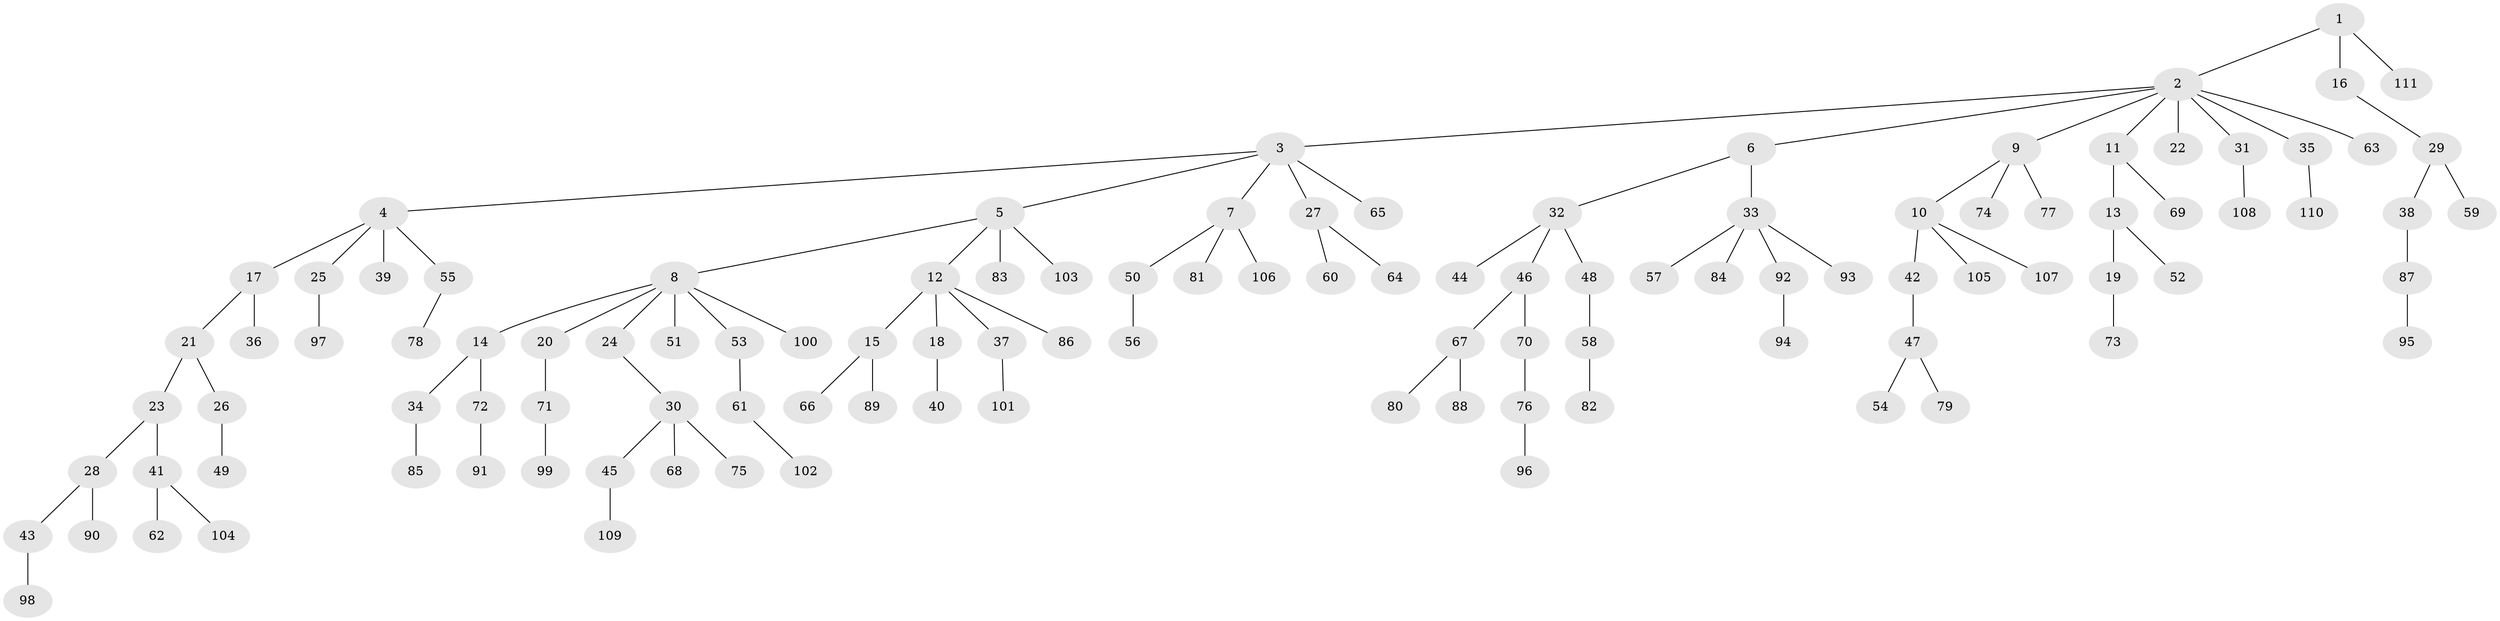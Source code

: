 // coarse degree distribution, {2: 0.1527777777777778, 11: 0.013888888888888888, 7: 0.027777777777777776, 4: 0.09722222222222222, 5: 0.027777777777777776, 3: 0.05555555555555555, 1: 0.625}
// Generated by graph-tools (version 1.1) at 2025/42/03/06/25 10:42:03]
// undirected, 111 vertices, 110 edges
graph export_dot {
graph [start="1"]
  node [color=gray90,style=filled];
  1;
  2;
  3;
  4;
  5;
  6;
  7;
  8;
  9;
  10;
  11;
  12;
  13;
  14;
  15;
  16;
  17;
  18;
  19;
  20;
  21;
  22;
  23;
  24;
  25;
  26;
  27;
  28;
  29;
  30;
  31;
  32;
  33;
  34;
  35;
  36;
  37;
  38;
  39;
  40;
  41;
  42;
  43;
  44;
  45;
  46;
  47;
  48;
  49;
  50;
  51;
  52;
  53;
  54;
  55;
  56;
  57;
  58;
  59;
  60;
  61;
  62;
  63;
  64;
  65;
  66;
  67;
  68;
  69;
  70;
  71;
  72;
  73;
  74;
  75;
  76;
  77;
  78;
  79;
  80;
  81;
  82;
  83;
  84;
  85;
  86;
  87;
  88;
  89;
  90;
  91;
  92;
  93;
  94;
  95;
  96;
  97;
  98;
  99;
  100;
  101;
  102;
  103;
  104;
  105;
  106;
  107;
  108;
  109;
  110;
  111;
  1 -- 2;
  1 -- 16;
  1 -- 111;
  2 -- 3;
  2 -- 6;
  2 -- 9;
  2 -- 11;
  2 -- 22;
  2 -- 31;
  2 -- 35;
  2 -- 63;
  3 -- 4;
  3 -- 5;
  3 -- 7;
  3 -- 27;
  3 -- 65;
  4 -- 17;
  4 -- 25;
  4 -- 39;
  4 -- 55;
  5 -- 8;
  5 -- 12;
  5 -- 83;
  5 -- 103;
  6 -- 32;
  6 -- 33;
  7 -- 50;
  7 -- 81;
  7 -- 106;
  8 -- 14;
  8 -- 20;
  8 -- 24;
  8 -- 51;
  8 -- 53;
  8 -- 100;
  9 -- 10;
  9 -- 74;
  9 -- 77;
  10 -- 42;
  10 -- 105;
  10 -- 107;
  11 -- 13;
  11 -- 69;
  12 -- 15;
  12 -- 18;
  12 -- 37;
  12 -- 86;
  13 -- 19;
  13 -- 52;
  14 -- 34;
  14 -- 72;
  15 -- 66;
  15 -- 89;
  16 -- 29;
  17 -- 21;
  17 -- 36;
  18 -- 40;
  19 -- 73;
  20 -- 71;
  21 -- 23;
  21 -- 26;
  23 -- 28;
  23 -- 41;
  24 -- 30;
  25 -- 97;
  26 -- 49;
  27 -- 60;
  27 -- 64;
  28 -- 43;
  28 -- 90;
  29 -- 38;
  29 -- 59;
  30 -- 45;
  30 -- 68;
  30 -- 75;
  31 -- 108;
  32 -- 44;
  32 -- 46;
  32 -- 48;
  33 -- 57;
  33 -- 84;
  33 -- 92;
  33 -- 93;
  34 -- 85;
  35 -- 110;
  37 -- 101;
  38 -- 87;
  41 -- 62;
  41 -- 104;
  42 -- 47;
  43 -- 98;
  45 -- 109;
  46 -- 67;
  46 -- 70;
  47 -- 54;
  47 -- 79;
  48 -- 58;
  50 -- 56;
  53 -- 61;
  55 -- 78;
  58 -- 82;
  61 -- 102;
  67 -- 80;
  67 -- 88;
  70 -- 76;
  71 -- 99;
  72 -- 91;
  76 -- 96;
  87 -- 95;
  92 -- 94;
}
